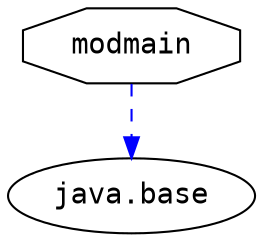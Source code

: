 # Created by depvis.JigsawDepVisualizer on Tue Oct 17 12:27:39 CEST 2017
digraph Java9_Dependency_Visualizer {
modmain[fontname="Consolas",shape="octagon",label="modmain"];
java_base[fontname="Consolas",shape="ellipse",label="java.base"];
modmain -> java_base[color="#0000ff",fontname="Consolas",fontcolor="#0000ff",style="dashed",weight="16"]
}
